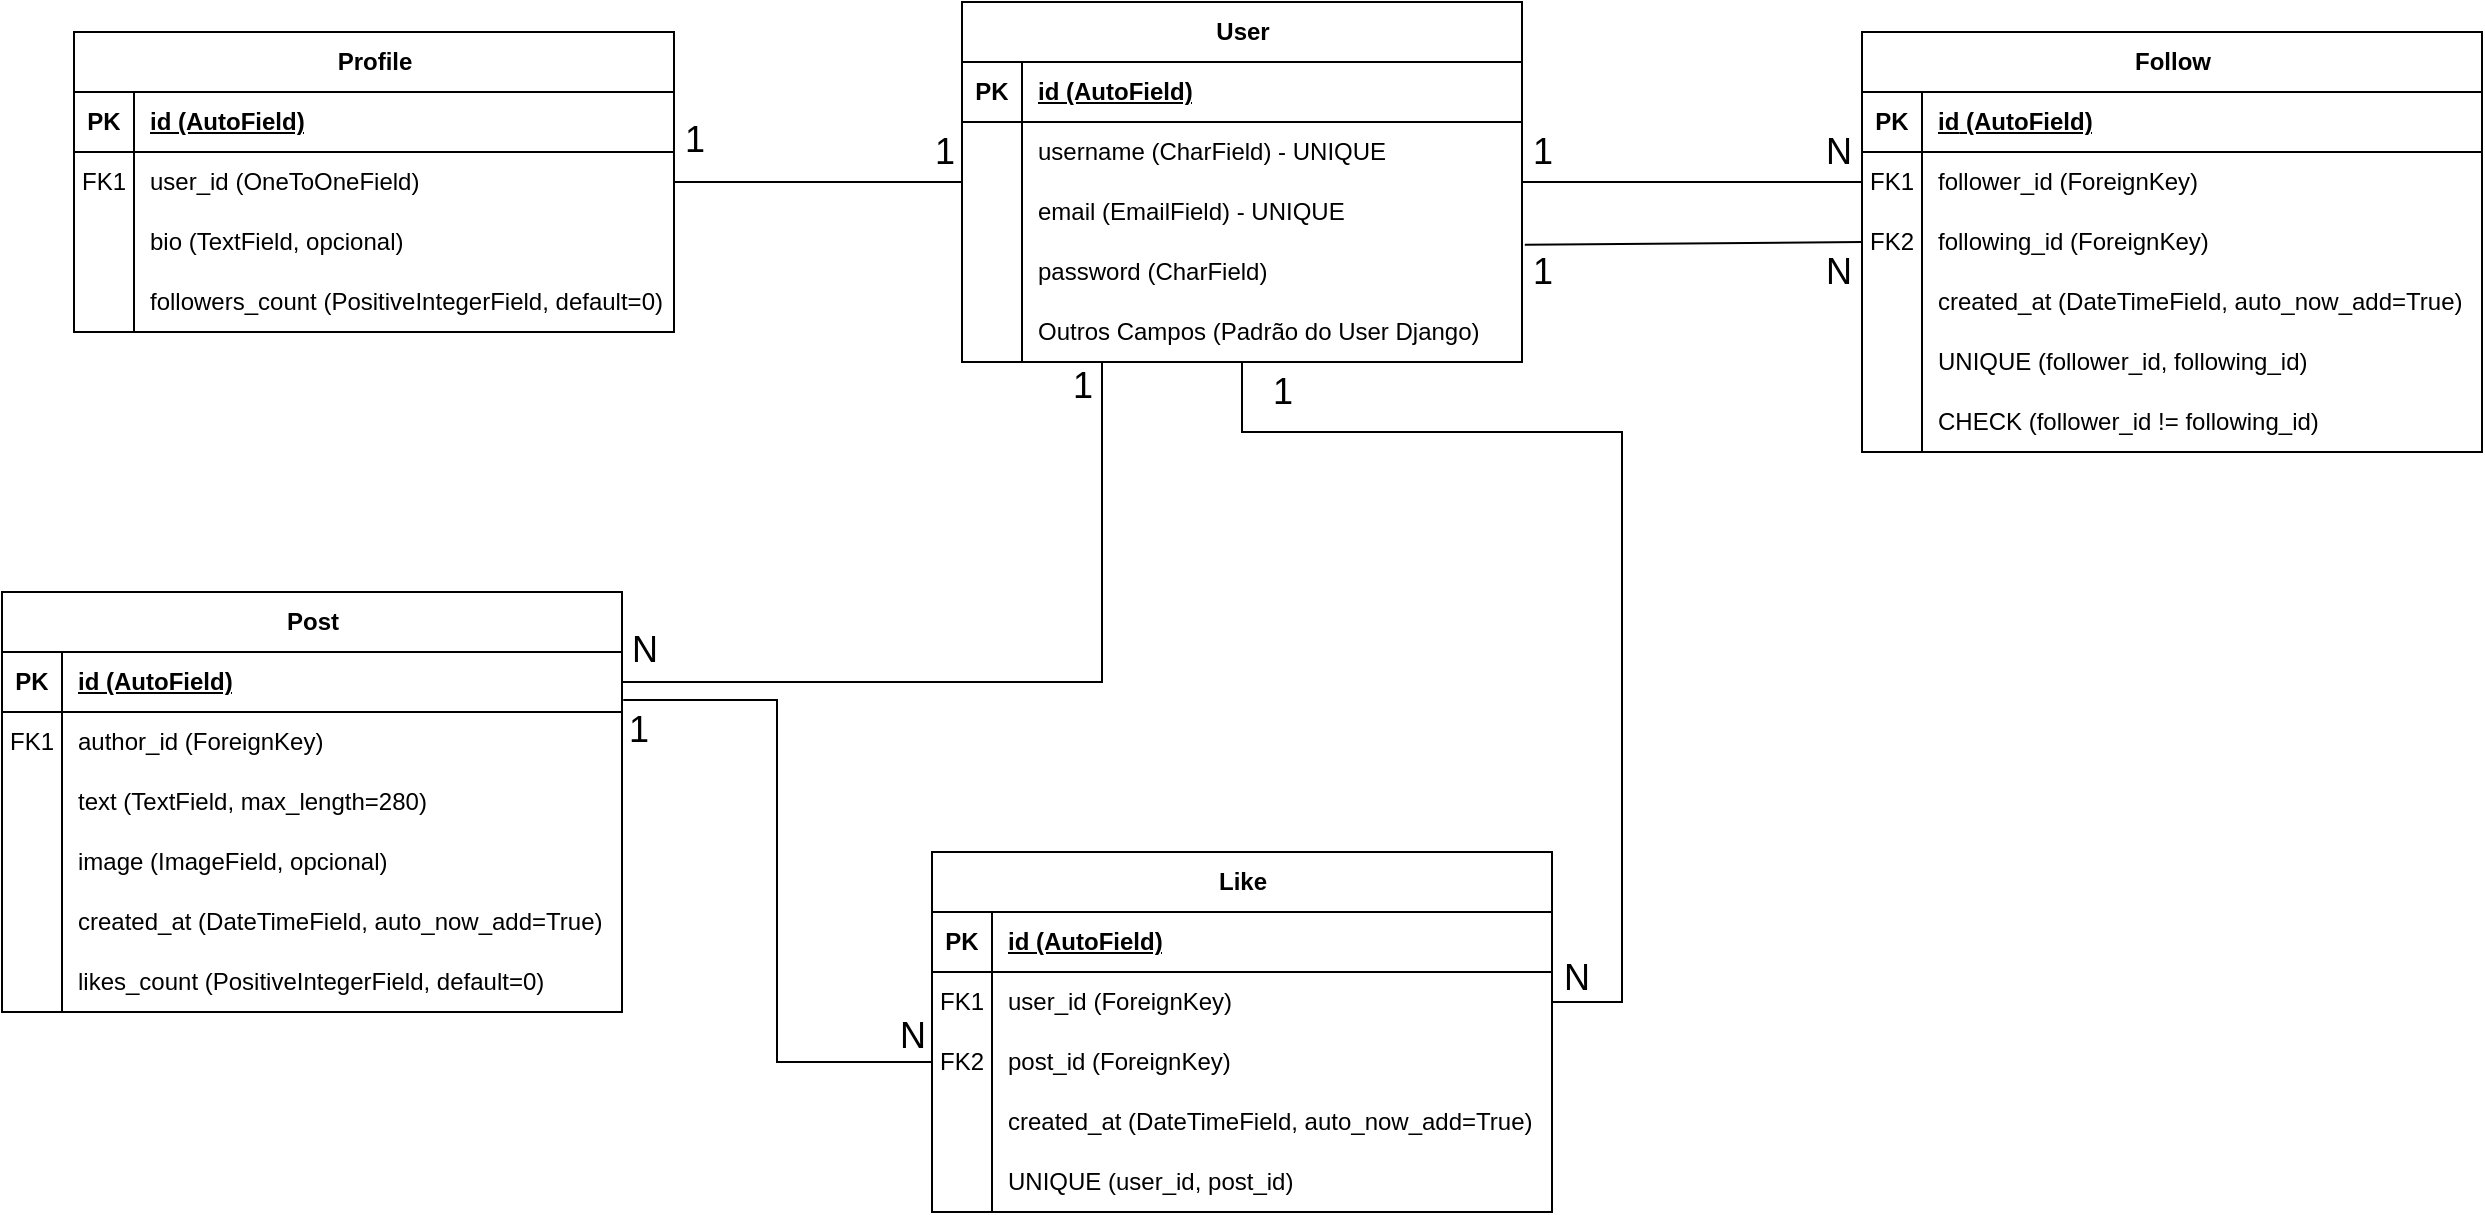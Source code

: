 <mxfile version="24.8.0">
  <diagram id="R2lEEEUBdFMjLlhIrx00" name="Page-1">
    <mxGraphModel grid="1" page="1" gridSize="10" guides="1" tooltips="1" connect="1" arrows="1" fold="1" pageScale="1" pageWidth="850" pageHeight="1100" math="0" shadow="0" extFonts="Permanent Marker^https://fonts.googleapis.com/css?family=Permanent+Marker">
      <root>
        <mxCell id="0" />
        <mxCell id="1" parent="0" />
        <mxCell id="wjexhFwcqgMf8FSV9jRR-3" value="User" style="shape=table;startSize=30;container=1;collapsible=1;childLayout=tableLayout;fixedRows=1;rowLines=0;fontStyle=1;align=center;resizeLast=1;html=1;" vertex="1" parent="1">
          <mxGeometry x="790" y="45" width="280" height="180" as="geometry" />
        </mxCell>
        <mxCell id="wjexhFwcqgMf8FSV9jRR-4" value="" style="shape=tableRow;horizontal=0;startSize=0;swimlaneHead=0;swimlaneBody=0;fillColor=none;collapsible=0;dropTarget=0;points=[[0,0.5],[1,0.5]];portConstraint=eastwest;top=0;left=0;right=0;bottom=1;" vertex="1" parent="wjexhFwcqgMf8FSV9jRR-3">
          <mxGeometry y="30" width="280" height="30" as="geometry" />
        </mxCell>
        <mxCell id="wjexhFwcqgMf8FSV9jRR-5" value="PK" style="shape=partialRectangle;connectable=0;fillColor=none;top=0;left=0;bottom=0;right=0;fontStyle=1;overflow=hidden;whiteSpace=wrap;html=1;" vertex="1" parent="wjexhFwcqgMf8FSV9jRR-4">
          <mxGeometry width="30" height="30" as="geometry">
            <mxRectangle width="30" height="30" as="alternateBounds" />
          </mxGeometry>
        </mxCell>
        <mxCell id="wjexhFwcqgMf8FSV9jRR-6" value="id (AutoField)" style="shape=partialRectangle;connectable=0;fillColor=none;top=0;left=0;bottom=0;right=0;align=left;spacingLeft=6;fontStyle=5;overflow=hidden;whiteSpace=wrap;html=1;" vertex="1" parent="wjexhFwcqgMf8FSV9jRR-4">
          <mxGeometry x="30" width="250" height="30" as="geometry">
            <mxRectangle width="250" height="30" as="alternateBounds" />
          </mxGeometry>
        </mxCell>
        <mxCell id="wjexhFwcqgMf8FSV9jRR-7" value="" style="shape=tableRow;horizontal=0;startSize=0;swimlaneHead=0;swimlaneBody=0;fillColor=none;collapsible=0;dropTarget=0;points=[[0,0.5],[1,0.5]];portConstraint=eastwest;top=0;left=0;right=0;bottom=0;" vertex="1" parent="wjexhFwcqgMf8FSV9jRR-3">
          <mxGeometry y="60" width="280" height="30" as="geometry" />
        </mxCell>
        <mxCell id="wjexhFwcqgMf8FSV9jRR-8" value="" style="shape=partialRectangle;connectable=0;fillColor=none;top=0;left=0;bottom=0;right=0;editable=1;overflow=hidden;whiteSpace=wrap;html=1;" vertex="1" parent="wjexhFwcqgMf8FSV9jRR-7">
          <mxGeometry width="30" height="30" as="geometry">
            <mxRectangle width="30" height="30" as="alternateBounds" />
          </mxGeometry>
        </mxCell>
        <mxCell id="wjexhFwcqgMf8FSV9jRR-9" value="username (CharField) - UNIQUE" style="shape=partialRectangle;connectable=0;fillColor=none;top=0;left=0;bottom=0;right=0;align=left;spacingLeft=6;overflow=hidden;whiteSpace=wrap;html=1;" vertex="1" parent="wjexhFwcqgMf8FSV9jRR-7">
          <mxGeometry x="30" width="250" height="30" as="geometry">
            <mxRectangle width="250" height="30" as="alternateBounds" />
          </mxGeometry>
        </mxCell>
        <mxCell id="wjexhFwcqgMf8FSV9jRR-10" value="" style="shape=tableRow;horizontal=0;startSize=0;swimlaneHead=0;swimlaneBody=0;fillColor=none;collapsible=0;dropTarget=0;points=[[0,0.5],[1,0.5]];portConstraint=eastwest;top=0;left=0;right=0;bottom=0;" vertex="1" parent="wjexhFwcqgMf8FSV9jRR-3">
          <mxGeometry y="90" width="280" height="30" as="geometry" />
        </mxCell>
        <mxCell id="wjexhFwcqgMf8FSV9jRR-11" value="" style="shape=partialRectangle;connectable=0;fillColor=none;top=0;left=0;bottom=0;right=0;editable=1;overflow=hidden;whiteSpace=wrap;html=1;" vertex="1" parent="wjexhFwcqgMf8FSV9jRR-10">
          <mxGeometry width="30" height="30" as="geometry">
            <mxRectangle width="30" height="30" as="alternateBounds" />
          </mxGeometry>
        </mxCell>
        <mxCell id="wjexhFwcqgMf8FSV9jRR-12" value="email (EmailField) - UNIQUE" style="shape=partialRectangle;connectable=0;fillColor=none;top=0;left=0;bottom=0;right=0;align=left;spacingLeft=6;overflow=hidden;whiteSpace=wrap;html=1;" vertex="1" parent="wjexhFwcqgMf8FSV9jRR-10">
          <mxGeometry x="30" width="250" height="30" as="geometry">
            <mxRectangle width="250" height="30" as="alternateBounds" />
          </mxGeometry>
        </mxCell>
        <mxCell id="wjexhFwcqgMf8FSV9jRR-13" value="" style="shape=tableRow;horizontal=0;startSize=0;swimlaneHead=0;swimlaneBody=0;fillColor=none;collapsible=0;dropTarget=0;points=[[0,0.5],[1,0.5]];portConstraint=eastwest;top=0;left=0;right=0;bottom=0;" vertex="1" parent="wjexhFwcqgMf8FSV9jRR-3">
          <mxGeometry y="120" width="280" height="30" as="geometry" />
        </mxCell>
        <mxCell id="wjexhFwcqgMf8FSV9jRR-14" value="" style="shape=partialRectangle;connectable=0;fillColor=none;top=0;left=0;bottom=0;right=0;editable=1;overflow=hidden;whiteSpace=wrap;html=1;" vertex="1" parent="wjexhFwcqgMf8FSV9jRR-13">
          <mxGeometry width="30" height="30" as="geometry">
            <mxRectangle width="30" height="30" as="alternateBounds" />
          </mxGeometry>
        </mxCell>
        <mxCell id="wjexhFwcqgMf8FSV9jRR-15" value="password (CharField)" style="shape=partialRectangle;connectable=0;fillColor=none;top=0;left=0;bottom=0;right=0;align=left;spacingLeft=6;overflow=hidden;whiteSpace=wrap;html=1;" vertex="1" parent="wjexhFwcqgMf8FSV9jRR-13">
          <mxGeometry x="30" width="250" height="30" as="geometry">
            <mxRectangle width="250" height="30" as="alternateBounds" />
          </mxGeometry>
        </mxCell>
        <mxCell id="wjexhFwcqgMf8FSV9jRR-29" value="" style="shape=tableRow;horizontal=0;startSize=0;swimlaneHead=0;swimlaneBody=0;fillColor=none;collapsible=0;dropTarget=0;points=[[0,0.5],[1,0.5]];portConstraint=eastwest;top=0;left=0;right=0;bottom=0;" vertex="1" parent="wjexhFwcqgMf8FSV9jRR-3">
          <mxGeometry y="150" width="280" height="30" as="geometry" />
        </mxCell>
        <mxCell id="wjexhFwcqgMf8FSV9jRR-30" value="" style="shape=partialRectangle;connectable=0;fillColor=none;top=0;left=0;bottom=0;right=0;editable=1;overflow=hidden;whiteSpace=wrap;html=1;" vertex="1" parent="wjexhFwcqgMf8FSV9jRR-29">
          <mxGeometry width="30" height="30" as="geometry">
            <mxRectangle width="30" height="30" as="alternateBounds" />
          </mxGeometry>
        </mxCell>
        <mxCell id="wjexhFwcqgMf8FSV9jRR-31" value="Outros Campos (Padrão do User Django)" style="shape=partialRectangle;connectable=0;fillColor=none;top=0;left=0;bottom=0;right=0;align=left;spacingLeft=6;overflow=hidden;whiteSpace=wrap;html=1;" vertex="1" parent="wjexhFwcqgMf8FSV9jRR-29">
          <mxGeometry x="30" width="250" height="30" as="geometry">
            <mxRectangle width="250" height="30" as="alternateBounds" />
          </mxGeometry>
        </mxCell>
        <mxCell id="wjexhFwcqgMf8FSV9jRR-45" value="Profile" style="shape=table;startSize=30;container=1;collapsible=1;childLayout=tableLayout;fixedRows=1;rowLines=0;fontStyle=1;align=center;resizeLast=1;html=1;" vertex="1" parent="1">
          <mxGeometry x="346" y="60" width="300" height="150" as="geometry" />
        </mxCell>
        <mxCell id="wjexhFwcqgMf8FSV9jRR-46" value="" style="shape=tableRow;horizontal=0;startSize=0;swimlaneHead=0;swimlaneBody=0;fillColor=none;collapsible=0;dropTarget=0;points=[[0,0.5],[1,0.5]];portConstraint=eastwest;top=0;left=0;right=0;bottom=1;" vertex="1" parent="wjexhFwcqgMf8FSV9jRR-45">
          <mxGeometry y="30" width="300" height="30" as="geometry" />
        </mxCell>
        <mxCell id="wjexhFwcqgMf8FSV9jRR-47" value="PK" style="shape=partialRectangle;connectable=0;fillColor=none;top=0;left=0;bottom=0;right=0;fontStyle=1;overflow=hidden;whiteSpace=wrap;html=1;" vertex="1" parent="wjexhFwcqgMf8FSV9jRR-46">
          <mxGeometry width="30" height="30" as="geometry">
            <mxRectangle width="30" height="30" as="alternateBounds" />
          </mxGeometry>
        </mxCell>
        <mxCell id="wjexhFwcqgMf8FSV9jRR-48" value="id (AutoField)" style="shape=partialRectangle;connectable=0;fillColor=none;top=0;left=0;bottom=0;right=0;align=left;spacingLeft=6;fontStyle=5;overflow=hidden;whiteSpace=wrap;html=1;" vertex="1" parent="wjexhFwcqgMf8FSV9jRR-46">
          <mxGeometry x="30" width="270" height="30" as="geometry">
            <mxRectangle width="270" height="30" as="alternateBounds" />
          </mxGeometry>
        </mxCell>
        <mxCell id="wjexhFwcqgMf8FSV9jRR-49" value="" style="shape=tableRow;horizontal=0;startSize=0;swimlaneHead=0;swimlaneBody=0;fillColor=none;collapsible=0;dropTarget=0;points=[[0,0.5],[1,0.5]];portConstraint=eastwest;top=0;left=0;right=0;bottom=0;" vertex="1" parent="wjexhFwcqgMf8FSV9jRR-45">
          <mxGeometry y="60" width="300" height="30" as="geometry" />
        </mxCell>
        <mxCell id="wjexhFwcqgMf8FSV9jRR-50" value="FK1" style="shape=partialRectangle;connectable=0;fillColor=none;top=0;left=0;bottom=0;right=0;editable=1;overflow=hidden;whiteSpace=wrap;html=1;" vertex="1" parent="wjexhFwcqgMf8FSV9jRR-49">
          <mxGeometry width="30" height="30" as="geometry">
            <mxRectangle width="30" height="30" as="alternateBounds" />
          </mxGeometry>
        </mxCell>
        <mxCell id="wjexhFwcqgMf8FSV9jRR-51" value="user_id (OneToOneField)" style="shape=partialRectangle;connectable=0;fillColor=none;top=0;left=0;bottom=0;right=0;align=left;spacingLeft=6;overflow=hidden;whiteSpace=wrap;html=1;" vertex="1" parent="wjexhFwcqgMf8FSV9jRR-49">
          <mxGeometry x="30" width="270" height="30" as="geometry">
            <mxRectangle width="270" height="30" as="alternateBounds" />
          </mxGeometry>
        </mxCell>
        <mxCell id="wjexhFwcqgMf8FSV9jRR-52" value="" style="shape=tableRow;horizontal=0;startSize=0;swimlaneHead=0;swimlaneBody=0;fillColor=none;collapsible=0;dropTarget=0;points=[[0,0.5],[1,0.5]];portConstraint=eastwest;top=0;left=0;right=0;bottom=0;" vertex="1" parent="wjexhFwcqgMf8FSV9jRR-45">
          <mxGeometry y="90" width="300" height="30" as="geometry" />
        </mxCell>
        <mxCell id="wjexhFwcqgMf8FSV9jRR-53" value="" style="shape=partialRectangle;connectable=0;fillColor=none;top=0;left=0;bottom=0;right=0;editable=1;overflow=hidden;whiteSpace=wrap;html=1;" vertex="1" parent="wjexhFwcqgMf8FSV9jRR-52">
          <mxGeometry width="30" height="30" as="geometry">
            <mxRectangle width="30" height="30" as="alternateBounds" />
          </mxGeometry>
        </mxCell>
        <mxCell id="wjexhFwcqgMf8FSV9jRR-54" value="bio (TextField, opcional)" style="shape=partialRectangle;connectable=0;fillColor=none;top=0;left=0;bottom=0;right=0;align=left;spacingLeft=6;overflow=hidden;whiteSpace=wrap;html=1;" vertex="1" parent="wjexhFwcqgMf8FSV9jRR-52">
          <mxGeometry x="30" width="270" height="30" as="geometry">
            <mxRectangle width="270" height="30" as="alternateBounds" />
          </mxGeometry>
        </mxCell>
        <mxCell id="wjexhFwcqgMf8FSV9jRR-55" value="" style="shape=tableRow;horizontal=0;startSize=0;swimlaneHead=0;swimlaneBody=0;fillColor=none;collapsible=0;dropTarget=0;points=[[0,0.5],[1,0.5]];portConstraint=eastwest;top=0;left=0;right=0;bottom=0;" vertex="1" parent="wjexhFwcqgMf8FSV9jRR-45">
          <mxGeometry y="120" width="300" height="30" as="geometry" />
        </mxCell>
        <mxCell id="wjexhFwcqgMf8FSV9jRR-56" value="" style="shape=partialRectangle;connectable=0;fillColor=none;top=0;left=0;bottom=0;right=0;editable=1;overflow=hidden;whiteSpace=wrap;html=1;" vertex="1" parent="wjexhFwcqgMf8FSV9jRR-55">
          <mxGeometry width="30" height="30" as="geometry">
            <mxRectangle width="30" height="30" as="alternateBounds" />
          </mxGeometry>
        </mxCell>
        <mxCell id="wjexhFwcqgMf8FSV9jRR-57" value="followers_count (PositiveIntegerField, default=&lt;span class=&quot;hljs-number&quot;&gt;0&lt;/span&gt;)" style="shape=partialRectangle;connectable=0;fillColor=none;top=0;left=0;bottom=0;right=0;align=left;spacingLeft=6;overflow=hidden;whiteSpace=wrap;html=1;" vertex="1" parent="wjexhFwcqgMf8FSV9jRR-55">
          <mxGeometry x="30" width="270" height="30" as="geometry">
            <mxRectangle width="270" height="30" as="alternateBounds" />
          </mxGeometry>
        </mxCell>
        <mxCell id="wjexhFwcqgMf8FSV9jRR-115" value="Post" style="shape=table;startSize=30;container=1;collapsible=1;childLayout=tableLayout;fixedRows=1;rowLines=0;fontStyle=1;align=center;resizeLast=1;html=1;" vertex="1" parent="1">
          <mxGeometry x="310" y="340" width="310" height="210" as="geometry" />
        </mxCell>
        <mxCell id="wjexhFwcqgMf8FSV9jRR-116" value="" style="shape=tableRow;horizontal=0;startSize=0;swimlaneHead=0;swimlaneBody=0;fillColor=none;collapsible=0;dropTarget=0;points=[[0,0.5],[1,0.5]];portConstraint=eastwest;top=0;left=0;right=0;bottom=1;" vertex="1" parent="wjexhFwcqgMf8FSV9jRR-115">
          <mxGeometry y="30" width="310" height="30" as="geometry" />
        </mxCell>
        <mxCell id="wjexhFwcqgMf8FSV9jRR-117" value="PK" style="shape=partialRectangle;connectable=0;fillColor=none;top=0;left=0;bottom=0;right=0;fontStyle=1;overflow=hidden;whiteSpace=wrap;html=1;" vertex="1" parent="wjexhFwcqgMf8FSV9jRR-116">
          <mxGeometry width="30" height="30" as="geometry">
            <mxRectangle width="30" height="30" as="alternateBounds" />
          </mxGeometry>
        </mxCell>
        <mxCell id="wjexhFwcqgMf8FSV9jRR-118" value="id (AutoField)" style="shape=partialRectangle;connectable=0;fillColor=none;top=0;left=0;bottom=0;right=0;align=left;spacingLeft=6;fontStyle=5;overflow=hidden;whiteSpace=wrap;html=1;" vertex="1" parent="wjexhFwcqgMf8FSV9jRR-116">
          <mxGeometry x="30" width="280" height="30" as="geometry">
            <mxRectangle width="280" height="30" as="alternateBounds" />
          </mxGeometry>
        </mxCell>
        <mxCell id="wjexhFwcqgMf8FSV9jRR-119" value="" style="shape=tableRow;horizontal=0;startSize=0;swimlaneHead=0;swimlaneBody=0;fillColor=none;collapsible=0;dropTarget=0;points=[[0,0.5],[1,0.5]];portConstraint=eastwest;top=0;left=0;right=0;bottom=0;" vertex="1" parent="wjexhFwcqgMf8FSV9jRR-115">
          <mxGeometry y="60" width="310" height="30" as="geometry" />
        </mxCell>
        <mxCell id="wjexhFwcqgMf8FSV9jRR-120" value="FK1" style="shape=partialRectangle;connectable=0;fillColor=none;top=0;left=0;bottom=0;right=0;editable=1;overflow=hidden;whiteSpace=wrap;html=1;" vertex="1" parent="wjexhFwcqgMf8FSV9jRR-119">
          <mxGeometry width="30" height="30" as="geometry">
            <mxRectangle width="30" height="30" as="alternateBounds" />
          </mxGeometry>
        </mxCell>
        <mxCell id="wjexhFwcqgMf8FSV9jRR-121" value="author_id (ForeignKey)" style="shape=partialRectangle;connectable=0;fillColor=none;top=0;left=0;bottom=0;right=0;align=left;spacingLeft=6;overflow=hidden;whiteSpace=wrap;html=1;" vertex="1" parent="wjexhFwcqgMf8FSV9jRR-119">
          <mxGeometry x="30" width="280" height="30" as="geometry">
            <mxRectangle width="280" height="30" as="alternateBounds" />
          </mxGeometry>
        </mxCell>
        <mxCell id="wjexhFwcqgMf8FSV9jRR-122" value="" style="shape=tableRow;horizontal=0;startSize=0;swimlaneHead=0;swimlaneBody=0;fillColor=none;collapsible=0;dropTarget=0;points=[[0,0.5],[1,0.5]];portConstraint=eastwest;top=0;left=0;right=0;bottom=0;" vertex="1" parent="wjexhFwcqgMf8FSV9jRR-115">
          <mxGeometry y="90" width="310" height="30" as="geometry" />
        </mxCell>
        <mxCell id="wjexhFwcqgMf8FSV9jRR-123" value="" style="shape=partialRectangle;connectable=0;fillColor=none;top=0;left=0;bottom=0;right=0;editable=1;overflow=hidden;whiteSpace=wrap;html=1;" vertex="1" parent="wjexhFwcqgMf8FSV9jRR-122">
          <mxGeometry width="30" height="30" as="geometry">
            <mxRectangle width="30" height="30" as="alternateBounds" />
          </mxGeometry>
        </mxCell>
        <mxCell id="wjexhFwcqgMf8FSV9jRR-124" value="text (TextField, max_length=&lt;span class=&quot;hljs-number&quot;&gt;280&lt;/span&gt;)" style="shape=partialRectangle;connectable=0;fillColor=none;top=0;left=0;bottom=0;right=0;align=left;spacingLeft=6;overflow=hidden;whiteSpace=wrap;html=1;" vertex="1" parent="wjexhFwcqgMf8FSV9jRR-122">
          <mxGeometry x="30" width="280" height="30" as="geometry">
            <mxRectangle width="280" height="30" as="alternateBounds" />
          </mxGeometry>
        </mxCell>
        <mxCell id="wjexhFwcqgMf8FSV9jRR-125" value="" style="shape=tableRow;horizontal=0;startSize=0;swimlaneHead=0;swimlaneBody=0;fillColor=none;collapsible=0;dropTarget=0;points=[[0,0.5],[1,0.5]];portConstraint=eastwest;top=0;left=0;right=0;bottom=0;" vertex="1" parent="wjexhFwcqgMf8FSV9jRR-115">
          <mxGeometry y="120" width="310" height="30" as="geometry" />
        </mxCell>
        <mxCell id="wjexhFwcqgMf8FSV9jRR-126" value="" style="shape=partialRectangle;connectable=0;fillColor=none;top=0;left=0;bottom=0;right=0;editable=1;overflow=hidden;whiteSpace=wrap;html=1;" vertex="1" parent="wjexhFwcqgMf8FSV9jRR-125">
          <mxGeometry width="30" height="30" as="geometry">
            <mxRectangle width="30" height="30" as="alternateBounds" />
          </mxGeometry>
        </mxCell>
        <mxCell id="wjexhFwcqgMf8FSV9jRR-127" value="image (ImageField, opcional)" style="shape=partialRectangle;connectable=0;fillColor=none;top=0;left=0;bottom=0;right=0;align=left;spacingLeft=6;overflow=hidden;whiteSpace=wrap;html=1;" vertex="1" parent="wjexhFwcqgMf8FSV9jRR-125">
          <mxGeometry x="30" width="280" height="30" as="geometry">
            <mxRectangle width="280" height="30" as="alternateBounds" />
          </mxGeometry>
        </mxCell>
        <mxCell id="wjexhFwcqgMf8FSV9jRR-128" value="" style="shape=tableRow;horizontal=0;startSize=0;swimlaneHead=0;swimlaneBody=0;fillColor=none;collapsible=0;dropTarget=0;points=[[0,0.5],[1,0.5]];portConstraint=eastwest;top=0;left=0;right=0;bottom=0;" vertex="1" parent="wjexhFwcqgMf8FSV9jRR-115">
          <mxGeometry y="150" width="310" height="30" as="geometry" />
        </mxCell>
        <mxCell id="wjexhFwcqgMf8FSV9jRR-129" value="" style="shape=partialRectangle;connectable=0;fillColor=none;top=0;left=0;bottom=0;right=0;editable=1;overflow=hidden;whiteSpace=wrap;html=1;" vertex="1" parent="wjexhFwcqgMf8FSV9jRR-128">
          <mxGeometry width="30" height="30" as="geometry">
            <mxRectangle width="30" height="30" as="alternateBounds" />
          </mxGeometry>
        </mxCell>
        <mxCell id="wjexhFwcqgMf8FSV9jRR-130" value="created_at (DateTimeField, auto_now_add=True)" style="shape=partialRectangle;connectable=0;fillColor=none;top=0;left=0;bottom=0;right=0;align=left;spacingLeft=6;overflow=hidden;whiteSpace=wrap;html=1;" vertex="1" parent="wjexhFwcqgMf8FSV9jRR-128">
          <mxGeometry x="30" width="280" height="30" as="geometry">
            <mxRectangle width="280" height="30" as="alternateBounds" />
          </mxGeometry>
        </mxCell>
        <mxCell id="wjexhFwcqgMf8FSV9jRR-131" value="" style="shape=tableRow;horizontal=0;startSize=0;swimlaneHead=0;swimlaneBody=0;fillColor=none;collapsible=0;dropTarget=0;points=[[0,0.5],[1,0.5]];portConstraint=eastwest;top=0;left=0;right=0;bottom=0;" vertex="1" parent="wjexhFwcqgMf8FSV9jRR-115">
          <mxGeometry y="180" width="310" height="30" as="geometry" />
        </mxCell>
        <mxCell id="wjexhFwcqgMf8FSV9jRR-132" value="" style="shape=partialRectangle;connectable=0;fillColor=none;top=0;left=0;bottom=0;right=0;editable=1;overflow=hidden;whiteSpace=wrap;html=1;" vertex="1" parent="wjexhFwcqgMf8FSV9jRR-131">
          <mxGeometry width="30" height="30" as="geometry">
            <mxRectangle width="30" height="30" as="alternateBounds" />
          </mxGeometry>
        </mxCell>
        <mxCell id="wjexhFwcqgMf8FSV9jRR-133" value="likes_count (PositiveIntegerField, default=&lt;span class=&quot;hljs-number&quot;&gt;0&lt;/span&gt;)" style="shape=partialRectangle;connectable=0;fillColor=none;top=0;left=0;bottom=0;right=0;align=left;spacingLeft=6;overflow=hidden;whiteSpace=wrap;html=1;" vertex="1" parent="wjexhFwcqgMf8FSV9jRR-131">
          <mxGeometry x="30" width="280" height="30" as="geometry">
            <mxRectangle width="280" height="30" as="alternateBounds" />
          </mxGeometry>
        </mxCell>
        <mxCell id="wjexhFwcqgMf8FSV9jRR-134" value="Like" style="shape=table;startSize=30;container=1;collapsible=1;childLayout=tableLayout;fixedRows=1;rowLines=0;fontStyle=1;align=center;resizeLast=1;html=1;" vertex="1" parent="1">
          <mxGeometry x="775" y="470" width="310" height="180" as="geometry" />
        </mxCell>
        <mxCell id="wjexhFwcqgMf8FSV9jRR-135" value="" style="shape=tableRow;horizontal=0;startSize=0;swimlaneHead=0;swimlaneBody=0;fillColor=none;collapsible=0;dropTarget=0;points=[[0,0.5],[1,0.5]];portConstraint=eastwest;top=0;left=0;right=0;bottom=1;" vertex="1" parent="wjexhFwcqgMf8FSV9jRR-134">
          <mxGeometry y="30" width="310" height="30" as="geometry" />
        </mxCell>
        <mxCell id="wjexhFwcqgMf8FSV9jRR-136" value="PK" style="shape=partialRectangle;connectable=0;fillColor=none;top=0;left=0;bottom=0;right=0;fontStyle=1;overflow=hidden;whiteSpace=wrap;html=1;" vertex="1" parent="wjexhFwcqgMf8FSV9jRR-135">
          <mxGeometry width="30" height="30" as="geometry">
            <mxRectangle width="30" height="30" as="alternateBounds" />
          </mxGeometry>
        </mxCell>
        <mxCell id="wjexhFwcqgMf8FSV9jRR-137" value="id (AutoField)" style="shape=partialRectangle;connectable=0;fillColor=none;top=0;left=0;bottom=0;right=0;align=left;spacingLeft=6;fontStyle=5;overflow=hidden;whiteSpace=wrap;html=1;" vertex="1" parent="wjexhFwcqgMf8FSV9jRR-135">
          <mxGeometry x="30" width="280" height="30" as="geometry">
            <mxRectangle width="280" height="30" as="alternateBounds" />
          </mxGeometry>
        </mxCell>
        <mxCell id="wjexhFwcqgMf8FSV9jRR-138" value="" style="shape=tableRow;horizontal=0;startSize=0;swimlaneHead=0;swimlaneBody=0;fillColor=none;collapsible=0;dropTarget=0;points=[[0,0.5],[1,0.5]];portConstraint=eastwest;top=0;left=0;right=0;bottom=0;" vertex="1" parent="wjexhFwcqgMf8FSV9jRR-134">
          <mxGeometry y="60" width="310" height="30" as="geometry" />
        </mxCell>
        <mxCell id="wjexhFwcqgMf8FSV9jRR-139" value="FK1" style="shape=partialRectangle;connectable=0;fillColor=none;top=0;left=0;bottom=0;right=0;editable=1;overflow=hidden;whiteSpace=wrap;html=1;" vertex="1" parent="wjexhFwcqgMf8FSV9jRR-138">
          <mxGeometry width="30" height="30" as="geometry">
            <mxRectangle width="30" height="30" as="alternateBounds" />
          </mxGeometry>
        </mxCell>
        <mxCell id="wjexhFwcqgMf8FSV9jRR-140" value="user_id (ForeignKey)" style="shape=partialRectangle;connectable=0;fillColor=none;top=0;left=0;bottom=0;right=0;align=left;spacingLeft=6;overflow=hidden;whiteSpace=wrap;html=1;" vertex="1" parent="wjexhFwcqgMf8FSV9jRR-138">
          <mxGeometry x="30" width="280" height="30" as="geometry">
            <mxRectangle width="280" height="30" as="alternateBounds" />
          </mxGeometry>
        </mxCell>
        <mxCell id="wjexhFwcqgMf8FSV9jRR-141" value="" style="shape=tableRow;horizontal=0;startSize=0;swimlaneHead=0;swimlaneBody=0;fillColor=none;collapsible=0;dropTarget=0;points=[[0,0.5],[1,0.5]];portConstraint=eastwest;top=0;left=0;right=0;bottom=0;" vertex="1" parent="wjexhFwcqgMf8FSV9jRR-134">
          <mxGeometry y="90" width="310" height="30" as="geometry" />
        </mxCell>
        <mxCell id="wjexhFwcqgMf8FSV9jRR-142" value="FK2" style="shape=partialRectangle;connectable=0;fillColor=none;top=0;left=0;bottom=0;right=0;editable=1;overflow=hidden;whiteSpace=wrap;html=1;" vertex="1" parent="wjexhFwcqgMf8FSV9jRR-141">
          <mxGeometry width="30" height="30" as="geometry">
            <mxRectangle width="30" height="30" as="alternateBounds" />
          </mxGeometry>
        </mxCell>
        <mxCell id="wjexhFwcqgMf8FSV9jRR-143" value="post_id (ForeignKey)" style="shape=partialRectangle;connectable=0;fillColor=none;top=0;left=0;bottom=0;right=0;align=left;spacingLeft=6;overflow=hidden;whiteSpace=wrap;html=1;" vertex="1" parent="wjexhFwcqgMf8FSV9jRR-141">
          <mxGeometry x="30" width="280" height="30" as="geometry">
            <mxRectangle width="280" height="30" as="alternateBounds" />
          </mxGeometry>
        </mxCell>
        <mxCell id="wjexhFwcqgMf8FSV9jRR-144" value="" style="shape=tableRow;horizontal=0;startSize=0;swimlaneHead=0;swimlaneBody=0;fillColor=none;collapsible=0;dropTarget=0;points=[[0,0.5],[1,0.5]];portConstraint=eastwest;top=0;left=0;right=0;bottom=0;" vertex="1" parent="wjexhFwcqgMf8FSV9jRR-134">
          <mxGeometry y="120" width="310" height="30" as="geometry" />
        </mxCell>
        <mxCell id="wjexhFwcqgMf8FSV9jRR-145" value="" style="shape=partialRectangle;connectable=0;fillColor=none;top=0;left=0;bottom=0;right=0;editable=1;overflow=hidden;whiteSpace=wrap;html=1;" vertex="1" parent="wjexhFwcqgMf8FSV9jRR-144">
          <mxGeometry width="30" height="30" as="geometry">
            <mxRectangle width="30" height="30" as="alternateBounds" />
          </mxGeometry>
        </mxCell>
        <mxCell id="wjexhFwcqgMf8FSV9jRR-146" value="created_at (DateTimeField, auto_now_add&lt;span class=&quot;hljs-operator&quot;&gt;=&lt;/span&gt;&lt;span class=&quot;hljs-literal&quot;&gt;True&lt;/span&gt;)" style="shape=partialRectangle;connectable=0;fillColor=none;top=0;left=0;bottom=0;right=0;align=left;spacingLeft=6;overflow=hidden;whiteSpace=wrap;html=1;" vertex="1" parent="wjexhFwcqgMf8FSV9jRR-144">
          <mxGeometry x="30" width="280" height="30" as="geometry">
            <mxRectangle width="280" height="30" as="alternateBounds" />
          </mxGeometry>
        </mxCell>
        <mxCell id="f4VKk4DrG8MUkARHVsRe-25" value="" style="shape=tableRow;horizontal=0;startSize=0;swimlaneHead=0;swimlaneBody=0;fillColor=none;collapsible=0;dropTarget=0;points=[[0,0.5],[1,0.5]];portConstraint=eastwest;top=0;left=0;right=0;bottom=0;" vertex="1" parent="wjexhFwcqgMf8FSV9jRR-134">
          <mxGeometry y="150" width="310" height="30" as="geometry" />
        </mxCell>
        <mxCell id="f4VKk4DrG8MUkARHVsRe-26" value="" style="shape=partialRectangle;connectable=0;fillColor=none;top=0;left=0;bottom=0;right=0;editable=1;overflow=hidden;whiteSpace=wrap;html=1;" vertex="1" parent="f4VKk4DrG8MUkARHVsRe-25">
          <mxGeometry width="30" height="30" as="geometry">
            <mxRectangle width="30" height="30" as="alternateBounds" />
          </mxGeometry>
        </mxCell>
        <mxCell id="f4VKk4DrG8MUkARHVsRe-27" value="&lt;span class=&quot;hljs-keyword&quot;&gt;UNIQUE&lt;/span&gt; (user_id, post_id)" style="shape=partialRectangle;connectable=0;fillColor=none;top=0;left=0;bottom=0;right=0;align=left;spacingLeft=6;overflow=hidden;whiteSpace=wrap;html=1;" vertex="1" parent="f4VKk4DrG8MUkARHVsRe-25">
          <mxGeometry x="30" width="280" height="30" as="geometry">
            <mxRectangle width="280" height="30" as="alternateBounds" />
          </mxGeometry>
        </mxCell>
        <mxCell id="wjexhFwcqgMf8FSV9jRR-186" value="Follow" style="shape=table;startSize=30;container=1;collapsible=1;childLayout=tableLayout;fixedRows=1;rowLines=0;fontStyle=1;align=center;resizeLast=1;html=1;" vertex="1" parent="1">
          <mxGeometry x="1240" y="60" width="310" height="210" as="geometry" />
        </mxCell>
        <mxCell id="wjexhFwcqgMf8FSV9jRR-187" value="" style="shape=tableRow;horizontal=0;startSize=0;swimlaneHead=0;swimlaneBody=0;fillColor=none;collapsible=0;dropTarget=0;points=[[0,0.5],[1,0.5]];portConstraint=eastwest;top=0;left=0;right=0;bottom=1;" vertex="1" parent="wjexhFwcqgMf8FSV9jRR-186">
          <mxGeometry y="30" width="310" height="30" as="geometry" />
        </mxCell>
        <mxCell id="wjexhFwcqgMf8FSV9jRR-188" value="PK" style="shape=partialRectangle;connectable=0;fillColor=none;top=0;left=0;bottom=0;right=0;fontStyle=1;overflow=hidden;whiteSpace=wrap;html=1;" vertex="1" parent="wjexhFwcqgMf8FSV9jRR-187">
          <mxGeometry width="30" height="30" as="geometry">
            <mxRectangle width="30" height="30" as="alternateBounds" />
          </mxGeometry>
        </mxCell>
        <mxCell id="wjexhFwcqgMf8FSV9jRR-189" value="&lt;span class=&quot;hljs-built_in&quot;&gt;id&lt;/span&gt; (AutoField)" style="shape=partialRectangle;connectable=0;fillColor=none;top=0;left=0;bottom=0;right=0;align=left;spacingLeft=6;fontStyle=5;overflow=hidden;whiteSpace=wrap;html=1;" vertex="1" parent="wjexhFwcqgMf8FSV9jRR-187">
          <mxGeometry x="30" width="280" height="30" as="geometry">
            <mxRectangle width="280" height="30" as="alternateBounds" />
          </mxGeometry>
        </mxCell>
        <mxCell id="wjexhFwcqgMf8FSV9jRR-190" value="" style="shape=tableRow;horizontal=0;startSize=0;swimlaneHead=0;swimlaneBody=0;fillColor=none;collapsible=0;dropTarget=0;points=[[0,0.5],[1,0.5]];portConstraint=eastwest;top=0;left=0;right=0;bottom=0;" vertex="1" parent="wjexhFwcqgMf8FSV9jRR-186">
          <mxGeometry y="60" width="310" height="30" as="geometry" />
        </mxCell>
        <mxCell id="wjexhFwcqgMf8FSV9jRR-191" value="FK1" style="shape=partialRectangle;connectable=0;fillColor=none;top=0;left=0;bottom=0;right=0;editable=1;overflow=hidden;whiteSpace=wrap;html=1;" vertex="1" parent="wjexhFwcqgMf8FSV9jRR-190">
          <mxGeometry width="30" height="30" as="geometry">
            <mxRectangle width="30" height="30" as="alternateBounds" />
          </mxGeometry>
        </mxCell>
        <mxCell id="wjexhFwcqgMf8FSV9jRR-192" value="follower_id (ForeignKey)" style="shape=partialRectangle;connectable=0;fillColor=none;top=0;left=0;bottom=0;right=0;align=left;spacingLeft=6;overflow=hidden;whiteSpace=wrap;html=1;" vertex="1" parent="wjexhFwcqgMf8FSV9jRR-190">
          <mxGeometry x="30" width="280" height="30" as="geometry">
            <mxRectangle width="280" height="30" as="alternateBounds" />
          </mxGeometry>
        </mxCell>
        <mxCell id="wjexhFwcqgMf8FSV9jRR-193" value="" style="shape=tableRow;horizontal=0;startSize=0;swimlaneHead=0;swimlaneBody=0;fillColor=none;collapsible=0;dropTarget=0;points=[[0,0.5],[1,0.5]];portConstraint=eastwest;top=0;left=0;right=0;bottom=0;" vertex="1" parent="wjexhFwcqgMf8FSV9jRR-186">
          <mxGeometry y="90" width="310" height="30" as="geometry" />
        </mxCell>
        <mxCell id="wjexhFwcqgMf8FSV9jRR-194" value="FK2" style="shape=partialRectangle;connectable=0;fillColor=none;top=0;left=0;bottom=0;right=0;editable=1;overflow=hidden;whiteSpace=wrap;html=1;" vertex="1" parent="wjexhFwcqgMf8FSV9jRR-193">
          <mxGeometry width="30" height="30" as="geometry">
            <mxRectangle width="30" height="30" as="alternateBounds" />
          </mxGeometry>
        </mxCell>
        <mxCell id="wjexhFwcqgMf8FSV9jRR-195" value="following_id (ForeignKey)" style="shape=partialRectangle;connectable=0;fillColor=none;top=0;left=0;bottom=0;right=0;align=left;spacingLeft=6;overflow=hidden;whiteSpace=wrap;html=1;" vertex="1" parent="wjexhFwcqgMf8FSV9jRR-193">
          <mxGeometry x="30" width="280" height="30" as="geometry">
            <mxRectangle width="280" height="30" as="alternateBounds" />
          </mxGeometry>
        </mxCell>
        <mxCell id="wjexhFwcqgMf8FSV9jRR-196" value="" style="shape=tableRow;horizontal=0;startSize=0;swimlaneHead=0;swimlaneBody=0;fillColor=none;collapsible=0;dropTarget=0;points=[[0,0.5],[1,0.5]];portConstraint=eastwest;top=0;left=0;right=0;bottom=0;" vertex="1" parent="wjexhFwcqgMf8FSV9jRR-186">
          <mxGeometry y="120" width="310" height="30" as="geometry" />
        </mxCell>
        <mxCell id="wjexhFwcqgMf8FSV9jRR-197" value="" style="shape=partialRectangle;connectable=0;fillColor=none;top=0;left=0;bottom=0;right=0;editable=1;overflow=hidden;whiteSpace=wrap;html=1;" vertex="1" parent="wjexhFwcqgMf8FSV9jRR-196">
          <mxGeometry width="30" height="30" as="geometry">
            <mxRectangle width="30" height="30" as="alternateBounds" />
          </mxGeometry>
        </mxCell>
        <mxCell id="wjexhFwcqgMf8FSV9jRR-198" value="created_at (DateTimeField, auto_now_add=&lt;span class=&quot;hljs-literal&quot;&gt;True&lt;/span&gt;)" style="shape=partialRectangle;connectable=0;fillColor=none;top=0;left=0;bottom=0;right=0;align=left;spacingLeft=6;overflow=hidden;whiteSpace=wrap;html=1;" vertex="1" parent="wjexhFwcqgMf8FSV9jRR-196">
          <mxGeometry x="30" width="280" height="30" as="geometry">
            <mxRectangle width="280" height="30" as="alternateBounds" />
          </mxGeometry>
        </mxCell>
        <mxCell id="f4VKk4DrG8MUkARHVsRe-28" value="" style="shape=tableRow;horizontal=0;startSize=0;swimlaneHead=0;swimlaneBody=0;fillColor=none;collapsible=0;dropTarget=0;points=[[0,0.5],[1,0.5]];portConstraint=eastwest;top=0;left=0;right=0;bottom=0;" vertex="1" parent="wjexhFwcqgMf8FSV9jRR-186">
          <mxGeometry y="150" width="310" height="30" as="geometry" />
        </mxCell>
        <mxCell id="f4VKk4DrG8MUkARHVsRe-29" value="" style="shape=partialRectangle;connectable=0;fillColor=none;top=0;left=0;bottom=0;right=0;editable=1;overflow=hidden;whiteSpace=wrap;html=1;" vertex="1" parent="f4VKk4DrG8MUkARHVsRe-28">
          <mxGeometry width="30" height="30" as="geometry">
            <mxRectangle width="30" height="30" as="alternateBounds" />
          </mxGeometry>
        </mxCell>
        <mxCell id="f4VKk4DrG8MUkARHVsRe-30" value="UNIQUE (follower_id, following_id)" style="shape=partialRectangle;connectable=0;fillColor=none;top=0;left=0;bottom=0;right=0;align=left;spacingLeft=6;overflow=hidden;whiteSpace=wrap;html=1;" vertex="1" parent="f4VKk4DrG8MUkARHVsRe-28">
          <mxGeometry x="30" width="280" height="30" as="geometry">
            <mxRectangle width="280" height="30" as="alternateBounds" />
          </mxGeometry>
        </mxCell>
        <mxCell id="f4VKk4DrG8MUkARHVsRe-31" value="" style="shape=tableRow;horizontal=0;startSize=0;swimlaneHead=0;swimlaneBody=0;fillColor=none;collapsible=0;dropTarget=0;points=[[0,0.5],[1,0.5]];portConstraint=eastwest;top=0;left=0;right=0;bottom=0;" vertex="1" parent="wjexhFwcqgMf8FSV9jRR-186">
          <mxGeometry y="180" width="310" height="30" as="geometry" />
        </mxCell>
        <mxCell id="f4VKk4DrG8MUkARHVsRe-32" value="" style="shape=partialRectangle;connectable=0;fillColor=none;top=0;left=0;bottom=0;right=0;editable=1;overflow=hidden;whiteSpace=wrap;html=1;" vertex="1" parent="f4VKk4DrG8MUkARHVsRe-31">
          <mxGeometry width="30" height="30" as="geometry">
            <mxRectangle width="30" height="30" as="alternateBounds" />
          </mxGeometry>
        </mxCell>
        <mxCell id="f4VKk4DrG8MUkARHVsRe-33" value="CHECK (follower_id != following_id)" style="shape=partialRectangle;connectable=0;fillColor=none;top=0;left=0;bottom=0;right=0;align=left;spacingLeft=6;overflow=hidden;whiteSpace=wrap;html=1;" vertex="1" parent="f4VKk4DrG8MUkARHVsRe-31">
          <mxGeometry x="30" width="280" height="30" as="geometry">
            <mxRectangle width="280" height="30" as="alternateBounds" />
          </mxGeometry>
        </mxCell>
        <mxCell id="f4VKk4DrG8MUkARHVsRe-1" value="" style="endArrow=none;html=1;rounded=0;" edge="1" parent="1" source="wjexhFwcqgMf8FSV9jRR-45" target="wjexhFwcqgMf8FSV9jRR-3">
          <mxGeometry relative="1" as="geometry">
            <mxPoint x="780" y="340" as="sourcePoint" />
            <mxPoint x="940" y="340" as="targetPoint" />
          </mxGeometry>
        </mxCell>
        <mxCell id="f4VKk4DrG8MUkARHVsRe-2" value="&lt;font style=&quot;font-size: 18px;&quot;&gt;1&lt;/font&gt;" style="edgeLabel;html=1;align=center;verticalAlign=middle;resizable=0;points=[];" connectable="0" vertex="1" parent="f4VKk4DrG8MUkARHVsRe-1">
          <mxGeometry x="0.369" y="-4" relative="1" as="geometry">
            <mxPoint x="36" y="-19" as="offset" />
          </mxGeometry>
        </mxCell>
        <mxCell id="f4VKk4DrG8MUkARHVsRe-3" value="&lt;font style=&quot;font-size: 18px;&quot;&gt;1&lt;/font&gt;" style="edgeLabel;html=1;align=center;verticalAlign=middle;resizable=0;points=[];" connectable="0" vertex="1" parent="1">
          <mxGeometry x="699.004" y="84" as="geometry">
            <mxPoint x="-43" y="30" as="offset" />
          </mxGeometry>
        </mxCell>
        <mxCell id="f4VKk4DrG8MUkARHVsRe-5" value="" style="endArrow=none;html=1;rounded=0;entryX=0.25;entryY=1;entryDx=0;entryDy=0;exitX=1;exitY=0.5;exitDx=0;exitDy=0;" edge="1" parent="1" source="wjexhFwcqgMf8FSV9jRR-116" target="wjexhFwcqgMf8FSV9jRR-3">
          <mxGeometry relative="1" as="geometry">
            <mxPoint x="655" y="145" as="sourcePoint" />
            <mxPoint x="840" y="240" as="targetPoint" />
            <Array as="points">
              <mxPoint x="860" y="385" />
            </Array>
          </mxGeometry>
        </mxCell>
        <mxCell id="f4VKk4DrG8MUkARHVsRe-6" value="&lt;font style=&quot;font-size: 18px;&quot;&gt;1&lt;/font&gt;" style="edgeLabel;html=1;align=center;verticalAlign=middle;resizable=0;points=[];" connectable="0" vertex="1" parent="f4VKk4DrG8MUkARHVsRe-5">
          <mxGeometry x="0.369" y="-4" relative="1" as="geometry">
            <mxPoint x="-14" y="-114" as="offset" />
          </mxGeometry>
        </mxCell>
        <mxCell id="f4VKk4DrG8MUkARHVsRe-7" value="&lt;font style=&quot;font-size: 18px;&quot;&gt;N&lt;/font&gt;" style="edgeLabel;html=1;align=center;verticalAlign=middle;resizable=0;points=[];" connectable="0" vertex="1" parent="1">
          <mxGeometry x="634" y="367.048" as="geometry">
            <mxPoint x="-3" y="2" as="offset" />
          </mxGeometry>
        </mxCell>
        <mxCell id="f4VKk4DrG8MUkARHVsRe-11" value="" style="endArrow=none;html=1;rounded=0;exitX=1;exitY=0.5;exitDx=0;exitDy=0;edgeStyle=orthogonalEdgeStyle;" edge="1" parent="1" source="wjexhFwcqgMf8FSV9jRR-138" target="wjexhFwcqgMf8FSV9jRR-29">
          <mxGeometry relative="1" as="geometry">
            <mxPoint x="880" y="314" as="sourcePoint" />
            <mxPoint x="910" y="310" as="targetPoint" />
            <Array as="points">
              <mxPoint x="1120" y="545" />
              <mxPoint x="1120" y="260" />
              <mxPoint x="930" y="260" />
            </Array>
          </mxGeometry>
        </mxCell>
        <mxCell id="f4VKk4DrG8MUkARHVsRe-12" value="&lt;font style=&quot;font-size: 18px;&quot;&gt;1&lt;/font&gt;" style="edgeLabel;html=1;align=center;verticalAlign=middle;resizable=0;points=[];" connectable="0" vertex="1" parent="f4VKk4DrG8MUkARHVsRe-11">
          <mxGeometry x="0.369" y="-4" relative="1" as="geometry">
            <mxPoint x="-117" y="-16" as="offset" />
          </mxGeometry>
        </mxCell>
        <mxCell id="f4VKk4DrG8MUkARHVsRe-13" value="&lt;span style=&quot;font-size: 18px;&quot;&gt;N&lt;/span&gt;" style="edgeLabel;html=1;align=center;verticalAlign=middle;resizable=0;points=[];" connectable="0" vertex="1" parent="1">
          <mxGeometry x="1090.005" y="450.004" as="geometry">
            <mxPoint x="7" y="83" as="offset" />
          </mxGeometry>
        </mxCell>
        <mxCell id="f4VKk4DrG8MUkARHVsRe-14" value="" style="endArrow=none;html=1;rounded=0;exitX=0;exitY=0.5;exitDx=0;exitDy=0;entryX=1.002;entryY=0.8;entryDx=0;entryDy=0;entryPerimeter=0;edgeStyle=orthogonalEdgeStyle;" edge="1" parent="1" source="wjexhFwcqgMf8FSV9jRR-141" target="wjexhFwcqgMf8FSV9jRR-116">
          <mxGeometry relative="1" as="geometry">
            <mxPoint x="774.07" y="519.13" as="sourcePoint" />
            <mxPoint x="620.0" y="519.57" as="targetPoint" />
          </mxGeometry>
        </mxCell>
        <mxCell id="f4VKk4DrG8MUkARHVsRe-15" value="&lt;font style=&quot;font-size: 18px;&quot;&gt;1&lt;/font&gt;" style="edgeLabel;html=1;align=center;verticalAlign=middle;resizable=0;points=[];" connectable="0" vertex="1" parent="f4VKk4DrG8MUkARHVsRe-14">
          <mxGeometry x="0.369" y="-4" relative="1" as="geometry">
            <mxPoint x="-74" y="-14" as="offset" />
          </mxGeometry>
        </mxCell>
        <mxCell id="f4VKk4DrG8MUkARHVsRe-16" value="&lt;font style=&quot;font-size: 18px;&quot;&gt;N&lt;/font&gt;" style="edgeLabel;html=1;align=center;verticalAlign=middle;resizable=0;points=[];" connectable="0" vertex="1" parent="1">
          <mxGeometry x="648" y="442.998" as="geometry">
            <mxPoint x="117" y="119" as="offset" />
          </mxGeometry>
        </mxCell>
        <mxCell id="f4VKk4DrG8MUkARHVsRe-17" value="" style="endArrow=none;html=1;rounded=0;" edge="1" parent="1" source="wjexhFwcqgMf8FSV9jRR-190" target="wjexhFwcqgMf8FSV9jRR-3">
          <mxGeometry relative="1" as="geometry">
            <mxPoint x="940" y="480" as="sourcePoint" />
            <mxPoint x="1100" y="160" as="targetPoint" />
          </mxGeometry>
        </mxCell>
        <mxCell id="f4VKk4DrG8MUkARHVsRe-18" value="&lt;font style=&quot;font-size: 18px;&quot;&gt;1&lt;/font&gt;" style="edgeLabel;html=1;align=center;verticalAlign=middle;resizable=0;points=[];" connectable="0" vertex="1" parent="f4VKk4DrG8MUkARHVsRe-17">
          <mxGeometry x="0.369" y="-4" relative="1" as="geometry">
            <mxPoint x="-44" y="-11" as="offset" />
          </mxGeometry>
        </mxCell>
        <mxCell id="f4VKk4DrG8MUkARHVsRe-19" value="" style="endArrow=none;html=1;rounded=0;exitX=0;exitY=0.5;exitDx=0;exitDy=0;entryX=1.005;entryY=0.046;entryDx=0;entryDy=0;entryPerimeter=0;" edge="1" parent="1" source="wjexhFwcqgMf8FSV9jRR-193" target="wjexhFwcqgMf8FSV9jRR-13">
          <mxGeometry relative="1" as="geometry">
            <mxPoint x="1250" y="145" as="sourcePoint" />
            <mxPoint x="1080" y="145" as="targetPoint" />
          </mxGeometry>
        </mxCell>
        <mxCell id="f4VKk4DrG8MUkARHVsRe-20" value="&lt;font style=&quot;font-size: 18px;&quot;&gt;1&lt;/font&gt;" style="edgeLabel;html=1;align=center;verticalAlign=middle;resizable=0;points=[];" connectable="0" vertex="1" parent="f4VKk4DrG8MUkARHVsRe-19">
          <mxGeometry x="0.369" y="-4" relative="1" as="geometry">
            <mxPoint x="-45" y="18" as="offset" />
          </mxGeometry>
        </mxCell>
        <mxCell id="f4VKk4DrG8MUkARHVsRe-22" value="&lt;font style=&quot;font-size: 18px;&quot;&gt;N&lt;/font&gt;" style="edgeLabel;html=1;align=center;verticalAlign=middle;resizable=0;points=[];" connectable="0" vertex="1" parent="1">
          <mxGeometry x="1227.996" y="180" as="geometry" />
        </mxCell>
        <mxCell id="f4VKk4DrG8MUkARHVsRe-23" value="&lt;font style=&quot;font-size: 18px;&quot;&gt;N&lt;/font&gt;" style="edgeLabel;html=1;align=center;verticalAlign=middle;resizable=0;points=[];" connectable="0" vertex="1" parent="1">
          <mxGeometry x="1227.996" y="120" as="geometry" />
        </mxCell>
      </root>
    </mxGraphModel>
  </diagram>
</mxfile>
